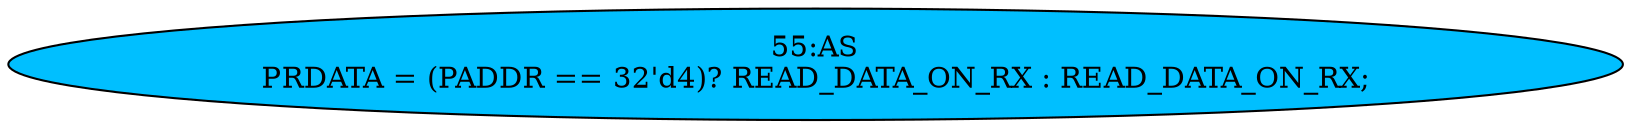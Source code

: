 strict digraph "" {
	node [label="\N"];
	"55:AS"	 [ast="<pyverilog.vparser.ast.Assign object at 0x7fe42cf9e310>",
		def_var="['PRDATA']",
		fillcolor=deepskyblue,
		label="55:AS
PRDATA = (PADDR == 32'd4)? READ_DATA_ON_RX : READ_DATA_ON_RX;",
		statements="[]",
		style=filled,
		typ=Assign,
		use_var="['PADDR', 'READ_DATA_ON_RX', 'READ_DATA_ON_RX']"];
}
